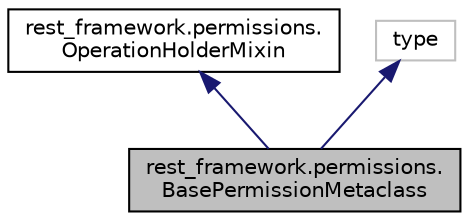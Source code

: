 digraph "rest_framework.permissions.BasePermissionMetaclass"
{
 // LATEX_PDF_SIZE
  edge [fontname="Helvetica",fontsize="10",labelfontname="Helvetica",labelfontsize="10"];
  node [fontname="Helvetica",fontsize="10",shape=record];
  Node1 [label="rest_framework.permissions.\lBasePermissionMetaclass",height=0.2,width=0.4,color="black", fillcolor="grey75", style="filled", fontcolor="black",tooltip=" "];
  Node2 -> Node1 [dir="back",color="midnightblue",fontsize="10",style="solid",fontname="Helvetica"];
  Node2 [label="rest_framework.permissions.\lOperationHolderMixin",height=0.2,width=0.4,color="black", fillcolor="white", style="filled",URL="$classrest__framework_1_1permissions_1_1_operation_holder_mixin.html",tooltip=" "];
  Node3 -> Node1 [dir="back",color="midnightblue",fontsize="10",style="solid",fontname="Helvetica"];
  Node3 [label="type",height=0.2,width=0.4,color="grey75", fillcolor="white", style="filled",tooltip=" "];
}
